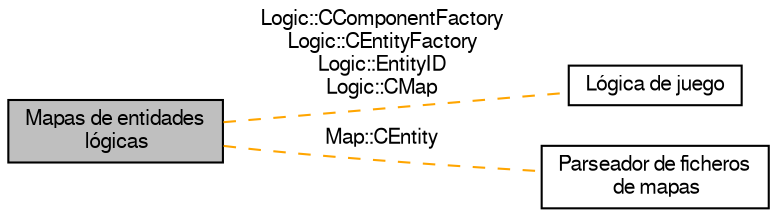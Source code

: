 digraph "Mapas de entidades lógicas"
{
  edge [fontname="FreeSans",fontsize="10",labelfontname="FreeSans",labelfontsize="10"];
  node [fontname="FreeSans",fontsize="10",shape=record];
  rankdir=LR;
  Node1 [label="Lógica de juego",height=0.2,width=0.4,color="black", fillcolor="white", style="filled",URL="$group__logic_group.html",tooltip="La lógica de juego son las reglas del juego que se quiere implementar; aquí es donde se definen conce..."];
  Node2 [label="Parseador de ficheros\l de mapas",height=0.2,width=0.4,color="black", fillcolor="white", style="filled",URL="$group__map_parser_group.html",tooltip="Para la taréa del parseo de ficheros con definiciones de mapas se tiene el proyecto Map en el que se ..."];
  Node0 [label="Mapas de entidades\l lógicas",height=0.2,width=0.4,color="black", fillcolor="grey75", style="filled", fontcolor="black"];
  Node0->Node1 [shape=plaintext, label="Logic::CComponentFactory\nLogic::CEntityFactory\nLogic::EntityID\nLogic::CMap", color="orange", dir="none", style="dashed"];
  Node0->Node2 [shape=plaintext, label="Map::CEntity", color="orange", dir="none", style="dashed"];
}
